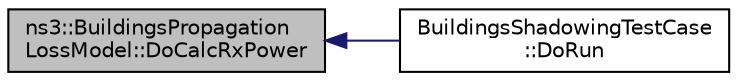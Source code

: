 digraph "ns3::BuildingsPropagationLossModel::DoCalcRxPower"
{
  edge [fontname="Helvetica",fontsize="10",labelfontname="Helvetica",labelfontsize="10"];
  node [fontname="Helvetica",fontsize="10",shape=record];
  rankdir="LR";
  Node1 [label="ns3::BuildingsPropagation\lLossModel::DoCalcRxPower",height=0.2,width=0.4,color="black", fillcolor="grey75", style="filled", fontcolor="black"];
  Node1 -> Node2 [dir="back",color="midnightblue",fontsize="10",style="solid"];
  Node2 [label="BuildingsShadowingTestCase\l::DoRun",height=0.2,width=0.4,color="black", fillcolor="white", style="filled",URL="$d8/da7/classBuildingsShadowingTestCase.html#af15f6da1544ebf8348987f0829678932",tooltip="Implementation to actually run this TestCase. "];
}
